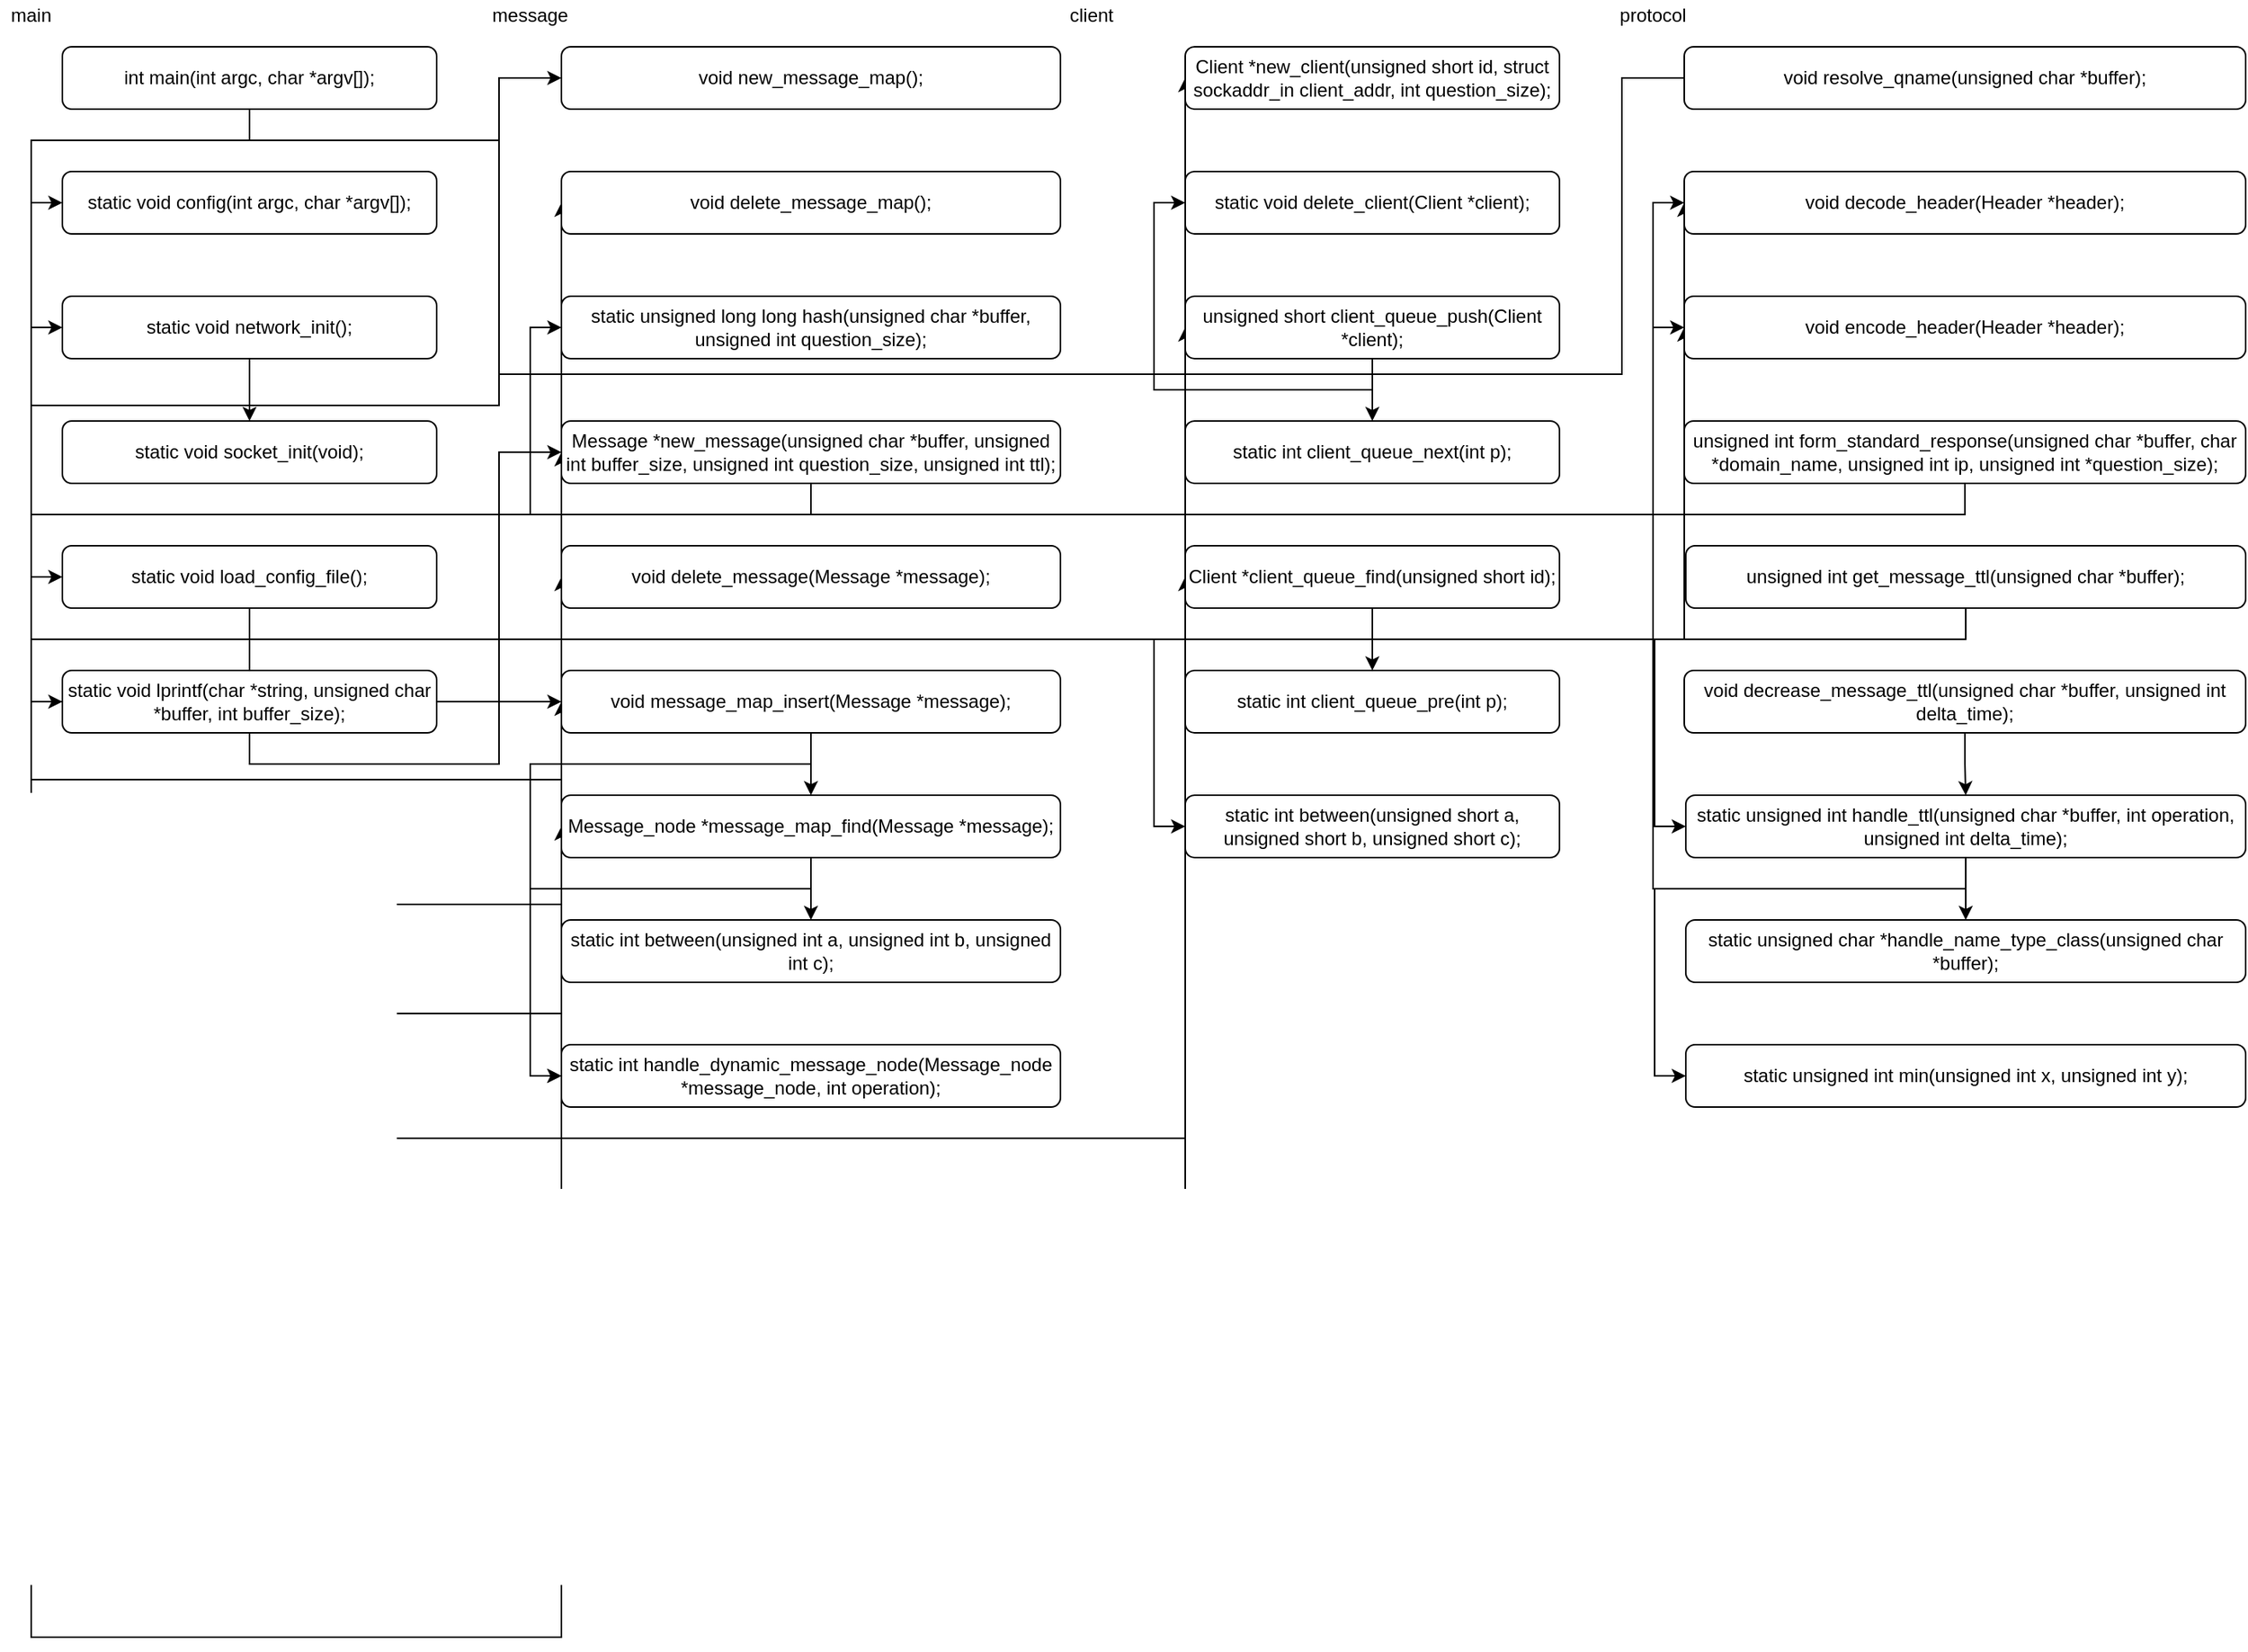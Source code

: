 <mxfile version="14.6.9" type="github">
  <diagram id="EaIBDqKpb6dCAILizn-0" name="Page-1">
    <mxGraphModel dx="1502" dy="603" grid="1" gridSize="10" guides="1" tooltips="1" connect="1" arrows="1" fold="1" page="1" pageScale="1" pageWidth="827" pageHeight="1169" math="0" shadow="0">
      <root>
        <mxCell id="0" />
        <mxCell id="1" parent="0" />
        <mxCell id="fD36WgobYQx98sRys7g2-1" value="static void socket_init(void);" style="rounded=1;whiteSpace=wrap;html=1;" vertex="1" parent="1">
          <mxGeometry x="80" y="320" width="240" height="40" as="geometry" />
        </mxCell>
        <mxCell id="fD36WgobYQx98sRys7g2-2" value="static void config(int argc, char *argv[]);" style="rounded=1;whiteSpace=wrap;html=1;" vertex="1" parent="1">
          <mxGeometry x="80" y="160" width="240" height="40" as="geometry" />
        </mxCell>
        <mxCell id="fD36WgobYQx98sRys7g2-65" style="edgeStyle=orthogonalEdgeStyle;rounded=0;orthogonalLoop=1;jettySize=auto;html=1;exitX=0.5;exitY=1;exitDx=0;exitDy=0;entryX=0.5;entryY=0;entryDx=0;entryDy=0;" edge="1" parent="1" source="fD36WgobYQx98sRys7g2-4" target="fD36WgobYQx98sRys7g2-1">
          <mxGeometry relative="1" as="geometry">
            <Array as="points">
              <mxPoint x="200" y="310" />
              <mxPoint x="200" y="310" />
            </Array>
          </mxGeometry>
        </mxCell>
        <mxCell id="fD36WgobYQx98sRys7g2-4" value="static void network_init();" style="rounded=1;whiteSpace=wrap;html=1;" vertex="1" parent="1">
          <mxGeometry x="80" y="240" width="240" height="40" as="geometry" />
        </mxCell>
        <mxCell id="fD36WgobYQx98sRys7g2-66" style="edgeStyle=orthogonalEdgeStyle;rounded=0;orthogonalLoop=1;jettySize=auto;html=1;exitX=0.5;exitY=1;exitDx=0;exitDy=0;entryX=0;entryY=0.5;entryDx=0;entryDy=0;startArrow=none;" edge="1" parent="1" source="fD36WgobYQx98sRys7g2-3" target="fD36WgobYQx98sRys7g2-41">
          <mxGeometry relative="1" as="geometry" />
        </mxCell>
        <mxCell id="fD36WgobYQx98sRys7g2-67" style="edgeStyle=orthogonalEdgeStyle;rounded=0;orthogonalLoop=1;jettySize=auto;html=1;exitX=0.5;exitY=1;exitDx=0;exitDy=0;entryX=0;entryY=0.5;entryDx=0;entryDy=0;" edge="1" parent="1" source="fD36WgobYQx98sRys7g2-5" target="fD36WgobYQx98sRys7g2-46">
          <mxGeometry relative="1" as="geometry" />
        </mxCell>
        <mxCell id="fD36WgobYQx98sRys7g2-5" value="static void load_config_file();" style="rounded=1;whiteSpace=wrap;html=1;" vertex="1" parent="1">
          <mxGeometry x="80" y="400" width="240" height="40" as="geometry" />
        </mxCell>
        <mxCell id="fD36WgobYQx98sRys7g2-19" style="edgeStyle=orthogonalEdgeStyle;rounded=0;orthogonalLoop=1;jettySize=auto;html=1;exitX=0.5;exitY=1;exitDx=0;exitDy=0;entryX=0;entryY=0.5;entryDx=0;entryDy=0;" edge="1" parent="1" source="fD36WgobYQx98sRys7g2-6" target="fD36WgobYQx98sRys7g2-2">
          <mxGeometry relative="1" as="geometry" />
        </mxCell>
        <mxCell id="fD36WgobYQx98sRys7g2-20" style="edgeStyle=orthogonalEdgeStyle;rounded=0;orthogonalLoop=1;jettySize=auto;html=1;exitX=0.5;exitY=1;exitDx=0;exitDy=0;entryX=0;entryY=0.5;entryDx=0;entryDy=0;" edge="1" parent="1" source="fD36WgobYQx98sRys7g2-6" target="fD36WgobYQx98sRys7g2-4">
          <mxGeometry relative="1" as="geometry">
            <Array as="points">
              <mxPoint x="200" y="140" />
              <mxPoint x="60" y="140" />
              <mxPoint x="60" y="260" />
            </Array>
          </mxGeometry>
        </mxCell>
        <mxCell id="fD36WgobYQx98sRys7g2-23" style="edgeStyle=orthogonalEdgeStyle;rounded=0;orthogonalLoop=1;jettySize=auto;html=1;exitX=0.5;exitY=1;exitDx=0;exitDy=0;entryX=0;entryY=0.5;entryDx=0;entryDy=0;" edge="1" parent="1" source="fD36WgobYQx98sRys7g2-6" target="fD36WgobYQx98sRys7g2-5">
          <mxGeometry relative="1" as="geometry">
            <Array as="points">
              <mxPoint x="200" y="140" />
              <mxPoint x="60" y="140" />
              <mxPoint x="60" y="420" />
            </Array>
          </mxGeometry>
        </mxCell>
        <mxCell id="fD36WgobYQx98sRys7g2-25" style="edgeStyle=orthogonalEdgeStyle;rounded=0;orthogonalLoop=1;jettySize=auto;html=1;exitX=0.5;exitY=1;exitDx=0;exitDy=0;entryX=0;entryY=0.5;entryDx=0;entryDy=0;" edge="1" parent="1" source="fD36WgobYQx98sRys7g2-6" target="fD36WgobYQx98sRys7g2-24">
          <mxGeometry relative="1" as="geometry">
            <Array as="points">
              <mxPoint x="200" y="140" />
              <mxPoint x="60" y="140" />
              <mxPoint x="60" y="380" />
            </Array>
          </mxGeometry>
        </mxCell>
        <mxCell id="fD36WgobYQx98sRys7g2-27" style="edgeStyle=orthogonalEdgeStyle;rounded=0;orthogonalLoop=1;jettySize=auto;html=1;exitX=0.5;exitY=1;exitDx=0;exitDy=0;entryX=0;entryY=0.5;entryDx=0;entryDy=0;" edge="1" parent="1" source="fD36WgobYQx98sRys7g2-6" target="fD36WgobYQx98sRys7g2-26">
          <mxGeometry relative="1" as="geometry">
            <Array as="points">
              <mxPoint x="200" y="140" />
              <mxPoint x="60" y="140" />
              <mxPoint x="60" y="460" />
            </Array>
          </mxGeometry>
        </mxCell>
        <mxCell id="fD36WgobYQx98sRys7g2-55" style="edgeStyle=orthogonalEdgeStyle;rounded=0;orthogonalLoop=1;jettySize=auto;html=1;exitX=0.5;exitY=1;exitDx=0;exitDy=0;entryX=0;entryY=0.5;entryDx=0;entryDy=0;" edge="1" parent="1" source="fD36WgobYQx98sRys7g2-6" target="fD36WgobYQx98sRys7g2-41">
          <mxGeometry relative="1" as="geometry">
            <Array as="points">
              <mxPoint x="200" y="140" />
              <mxPoint x="60" y="140" />
              <mxPoint x="60" y="550" />
              <mxPoint x="400" y="550" />
            </Array>
          </mxGeometry>
        </mxCell>
        <mxCell id="fD36WgobYQx98sRys7g2-56" style="edgeStyle=orthogonalEdgeStyle;rounded=0;orthogonalLoop=1;jettySize=auto;html=1;exitX=0.5;exitY=1;exitDx=0;exitDy=0;entryX=0;entryY=0.5;entryDx=0;entryDy=0;" edge="1" parent="1" source="fD36WgobYQx98sRys7g2-6" target="fD36WgobYQx98sRys7g2-45">
          <mxGeometry relative="1" as="geometry">
            <Array as="points">
              <mxPoint x="200" y="140" />
              <mxPoint x="60" y="140" />
              <mxPoint x="60" y="630" />
            </Array>
          </mxGeometry>
        </mxCell>
        <mxCell id="fD36WgobYQx98sRys7g2-57" style="edgeStyle=orthogonalEdgeStyle;rounded=0;orthogonalLoop=1;jettySize=auto;html=1;exitX=0.5;exitY=1;exitDx=0;exitDy=0;entryX=0;entryY=0.5;entryDx=0;entryDy=0;" edge="1" parent="1" source="fD36WgobYQx98sRys7g2-6" target="fD36WgobYQx98sRys7g2-28">
          <mxGeometry relative="1" as="geometry">
            <Array as="points">
              <mxPoint x="200" y="140" />
              <mxPoint x="60" y="140" />
              <mxPoint x="60" y="700" />
            </Array>
          </mxGeometry>
        </mxCell>
        <mxCell id="fD36WgobYQx98sRys7g2-58" style="edgeStyle=orthogonalEdgeStyle;rounded=0;orthogonalLoop=1;jettySize=auto;html=1;exitX=0.5;exitY=1;exitDx=0;exitDy=0;entryX=0;entryY=0.5;entryDx=0;entryDy=0;" edge="1" parent="1" source="fD36WgobYQx98sRys7g2-6" target="fD36WgobYQx98sRys7g2-21">
          <mxGeometry relative="1" as="geometry">
            <Array as="points">
              <mxPoint x="200" y="140" />
              <mxPoint x="60" y="140" />
              <mxPoint x="60" y="310" />
              <mxPoint x="360" y="310" />
              <mxPoint x="360" y="100" />
            </Array>
          </mxGeometry>
        </mxCell>
        <mxCell id="fD36WgobYQx98sRys7g2-59" style="edgeStyle=orthogonalEdgeStyle;rounded=0;orthogonalLoop=1;jettySize=auto;html=1;exitX=0.5;exitY=1;exitDx=0;exitDy=0;entryX=0;entryY=0.5;entryDx=0;entryDy=0;" edge="1" parent="1" source="fD36WgobYQx98sRys7g2-6" target="fD36WgobYQx98sRys7g2-47">
          <mxGeometry relative="1" as="geometry">
            <Array as="points">
              <mxPoint x="200" y="140" />
              <mxPoint x="60" y="140" />
              <mxPoint x="60" y="780" />
            </Array>
          </mxGeometry>
        </mxCell>
        <mxCell id="fD36WgobYQx98sRys7g2-60" style="edgeStyle=orthogonalEdgeStyle;rounded=0;orthogonalLoop=1;jettySize=auto;html=1;exitX=0.5;exitY=1;exitDx=0;exitDy=0;entryX=0;entryY=0.5;entryDx=0;entryDy=0;" edge="1" parent="1" source="fD36WgobYQx98sRys7g2-6" target="fD36WgobYQx98sRys7g2-51">
          <mxGeometry relative="1" as="geometry">
            <Array as="points">
              <mxPoint x="200" y="140" />
              <mxPoint x="60" y="140" />
              <mxPoint x="60" y="860" />
            </Array>
          </mxGeometry>
        </mxCell>
        <mxCell id="fD36WgobYQx98sRys7g2-61" style="edgeStyle=orthogonalEdgeStyle;rounded=0;orthogonalLoop=1;jettySize=auto;html=1;exitX=0.5;exitY=1;exitDx=0;exitDy=0;entryX=0;entryY=0.5;entryDx=0;entryDy=0;" edge="1" parent="1" source="fD36WgobYQx98sRys7g2-6" target="fD36WgobYQx98sRys7g2-53">
          <mxGeometry relative="1" as="geometry">
            <Array as="points">
              <mxPoint x="200" y="140" />
              <mxPoint x="60" y="140" />
              <mxPoint x="60" y="940" />
            </Array>
          </mxGeometry>
        </mxCell>
        <mxCell id="fD36WgobYQx98sRys7g2-62" style="edgeStyle=orthogonalEdgeStyle;rounded=0;orthogonalLoop=1;jettySize=auto;html=1;exitX=0.5;exitY=1;exitDx=0;exitDy=0;entryX=0;entryY=0.5;entryDx=0;entryDy=0;" edge="1" parent="1" source="fD36WgobYQx98sRys7g2-6" target="fD36WgobYQx98sRys7g2-46">
          <mxGeometry relative="1" as="geometry">
            <Array as="points">
              <mxPoint x="200" y="140" />
              <mxPoint x="60" y="140" />
              <mxPoint x="60" y="1020" />
              <mxPoint x="400" y="1020" />
            </Array>
          </mxGeometry>
        </mxCell>
        <mxCell id="fD36WgobYQx98sRys7g2-63" style="edgeStyle=orthogonalEdgeStyle;rounded=0;orthogonalLoop=1;jettySize=auto;html=1;exitX=0.5;exitY=1;exitDx=0;exitDy=0;entryX=0;entryY=0.5;entryDx=0;entryDy=0;" edge="1" parent="1" source="fD36WgobYQx98sRys7g2-6" target="fD36WgobYQx98sRys7g2-42">
          <mxGeometry relative="1" as="geometry">
            <Array as="points">
              <mxPoint x="200" y="140" />
              <mxPoint x="60" y="140" />
              <mxPoint x="60" y="1100" />
            </Array>
          </mxGeometry>
        </mxCell>
        <mxCell id="fD36WgobYQx98sRys7g2-64" style="edgeStyle=orthogonalEdgeStyle;rounded=0;orthogonalLoop=1;jettySize=auto;html=1;exitX=0.5;exitY=1;exitDx=0;exitDy=0;entryX=0;entryY=0.5;entryDx=0;entryDy=0;" edge="1" parent="1" source="fD36WgobYQx98sRys7g2-6" target="fD36WgobYQx98sRys7g2-3">
          <mxGeometry relative="1" as="geometry">
            <Array as="points">
              <mxPoint x="200" y="140" />
              <mxPoint x="60" y="140" />
              <mxPoint x="60" y="500" />
            </Array>
          </mxGeometry>
        </mxCell>
        <mxCell id="fD36WgobYQx98sRys7g2-6" value="int main(int argc, char *argv[]);" style="rounded=1;whiteSpace=wrap;html=1;" vertex="1" parent="1">
          <mxGeometry x="80" y="80" width="240" height="40" as="geometry" />
        </mxCell>
        <mxCell id="fD36WgobYQx98sRys7g2-21" value="void new_message_map();" style="rounded=1;whiteSpace=wrap;html=1;" vertex="1" parent="1">
          <mxGeometry x="400" y="80" width="320" height="40" as="geometry" />
        </mxCell>
        <mxCell id="fD36WgobYQx98sRys7g2-24" value="void decode_header(Header *header);" style="rounded=1;whiteSpace=wrap;html=1;" vertex="1" parent="1">
          <mxGeometry x="1120" y="160" width="360" height="40" as="geometry" />
        </mxCell>
        <mxCell id="fD36WgobYQx98sRys7g2-26" value="void encode_header(Header *header);" style="rounded=1;whiteSpace=wrap;html=1;" vertex="1" parent="1">
          <mxGeometry x="1120" y="240" width="360" height="40" as="geometry" />
        </mxCell>
        <mxCell id="fD36WgobYQx98sRys7g2-28" value="void delete_message(Message *message);" style="rounded=1;whiteSpace=wrap;html=1;" vertex="1" parent="1">
          <mxGeometry x="400" y="400" width="320" height="40" as="geometry" />
        </mxCell>
        <mxCell id="fD36WgobYQx98sRys7g2-29" value="main" style="text;html=1;strokeColor=none;fillColor=none;align=center;verticalAlign=middle;whiteSpace=wrap;rounded=0;" vertex="1" parent="1">
          <mxGeometry x="40" y="50" width="40" height="20" as="geometry" />
        </mxCell>
        <mxCell id="fD36WgobYQx98sRys7g2-30" value="protocol" style="text;html=1;strokeColor=none;fillColor=none;align=center;verticalAlign=middle;whiteSpace=wrap;rounded=0;" vertex="1" parent="1">
          <mxGeometry x="1080" y="50" width="40" height="20" as="geometry" />
        </mxCell>
        <mxCell id="fD36WgobYQx98sRys7g2-31" value="message" style="text;html=1;strokeColor=none;fillColor=none;align=center;verticalAlign=middle;whiteSpace=wrap;rounded=0;" vertex="1" parent="1">
          <mxGeometry x="360" y="50" width="40" height="20" as="geometry" />
        </mxCell>
        <mxCell id="fD36WgobYQx98sRys7g2-32" value="client" style="text;html=1;strokeColor=none;fillColor=none;align=center;verticalAlign=middle;whiteSpace=wrap;rounded=0;" vertex="1" parent="1">
          <mxGeometry x="720" y="50" width="40" height="20" as="geometry" />
        </mxCell>
        <mxCell id="fD36WgobYQx98sRys7g2-78" style="edgeStyle=orthogonalEdgeStyle;rounded=0;orthogonalLoop=1;jettySize=auto;html=1;exitX=0.5;exitY=1;exitDx=0;exitDy=0;entryX=0;entryY=0.5;entryDx=0;entryDy=0;" edge="1" parent="1" source="fD36WgobYQx98sRys7g2-34" target="fD36WgobYQx98sRys7g2-26">
          <mxGeometry relative="1" as="geometry" />
        </mxCell>
        <mxCell id="fD36WgobYQx98sRys7g2-34" value="unsigned int form_standard_response(unsigned char *buffer, char *domain_name, unsigned int ip, unsigned int *question_size);" style="rounded=1;whiteSpace=wrap;html=1;" vertex="1" parent="1">
          <mxGeometry x="1120" y="320" width="360" height="40" as="geometry" />
        </mxCell>
        <mxCell id="fD36WgobYQx98sRys7g2-35" value="static unsigned char *handle_name_type_class(unsigned char *buffer);" style="rounded=1;whiteSpace=wrap;html=1;" vertex="1" parent="1">
          <mxGeometry x="1121" y="640" width="359" height="40" as="geometry" />
        </mxCell>
        <mxCell id="fD36WgobYQx98sRys7g2-36" value="static unsigned int min(unsigned int x, unsigned int y);" style="rounded=1;whiteSpace=wrap;html=1;" vertex="1" parent="1">
          <mxGeometry x="1121" y="720" width="359" height="40" as="geometry" />
        </mxCell>
        <mxCell id="fD36WgobYQx98sRys7g2-81" style="edgeStyle=orthogonalEdgeStyle;rounded=0;orthogonalLoop=1;jettySize=auto;html=1;exitX=0.5;exitY=1;exitDx=0;exitDy=0;entryX=0;entryY=0.5;entryDx=0;entryDy=0;" edge="1" parent="1" source="fD36WgobYQx98sRys7g2-37" target="fD36WgobYQx98sRys7g2-24">
          <mxGeometry relative="1" as="geometry" />
        </mxCell>
        <mxCell id="fD36WgobYQx98sRys7g2-83" value="" style="edgeStyle=orthogonalEdgeStyle;rounded=0;orthogonalLoop=1;jettySize=auto;html=1;" edge="1" parent="1" source="fD36WgobYQx98sRys7g2-37" target="fD36WgobYQx98sRys7g2-35">
          <mxGeometry relative="1" as="geometry" />
        </mxCell>
        <mxCell id="fD36WgobYQx98sRys7g2-84" style="edgeStyle=orthogonalEdgeStyle;rounded=0;orthogonalLoop=1;jettySize=auto;html=1;exitX=0.5;exitY=1;exitDx=0;exitDy=0;entryX=0;entryY=0.5;entryDx=0;entryDy=0;" edge="1" parent="1" source="fD36WgobYQx98sRys7g2-37" target="fD36WgobYQx98sRys7g2-36">
          <mxGeometry relative="1" as="geometry">
            <Array as="points">
              <mxPoint x="1301" y="620" />
              <mxPoint x="1101" y="620" />
              <mxPoint x="1101" y="740" />
            </Array>
          </mxGeometry>
        </mxCell>
        <mxCell id="fD36WgobYQx98sRys7g2-37" value="static unsigned int handle_ttl(unsigned char *buffer, int operation, unsigned int delta_time);" style="rounded=1;whiteSpace=wrap;html=1;" vertex="1" parent="1">
          <mxGeometry x="1121" y="560" width="359" height="40" as="geometry" />
        </mxCell>
        <mxCell id="fD36WgobYQx98sRys7g2-80" style="edgeStyle=orthogonalEdgeStyle;rounded=0;orthogonalLoop=1;jettySize=auto;html=1;exitX=0.5;exitY=1;exitDx=0;exitDy=0;entryX=0;entryY=0.5;entryDx=0;entryDy=0;" edge="1" parent="1" source="fD36WgobYQx98sRys7g2-38" target="fD36WgobYQx98sRys7g2-37">
          <mxGeometry relative="1" as="geometry">
            <Array as="points">
              <mxPoint x="1301" y="460" />
              <mxPoint x="1101" y="460" />
              <mxPoint x="1101" y="580" />
            </Array>
          </mxGeometry>
        </mxCell>
        <mxCell id="fD36WgobYQx98sRys7g2-38" value="unsigned int get_message_ttl(unsigned char *buffer);" style="rounded=1;whiteSpace=wrap;html=1;" vertex="1" parent="1">
          <mxGeometry x="1121" y="400" width="359" height="40" as="geometry" />
        </mxCell>
        <mxCell id="fD36WgobYQx98sRys7g2-79" value="" style="edgeStyle=orthogonalEdgeStyle;rounded=0;orthogonalLoop=1;jettySize=auto;html=1;entryX=0.5;entryY=0;entryDx=0;entryDy=0;" edge="1" parent="1" source="fD36WgobYQx98sRys7g2-39" target="fD36WgobYQx98sRys7g2-37">
          <mxGeometry relative="1" as="geometry" />
        </mxCell>
        <mxCell id="fD36WgobYQx98sRys7g2-39" value="void decrease_message_ttl(unsigned char *buffer, unsigned int delta_time);" style="rounded=1;whiteSpace=wrap;html=1;" vertex="1" parent="1">
          <mxGeometry x="1120" y="480" width="360" height="40" as="geometry" />
        </mxCell>
        <mxCell id="fD36WgobYQx98sRys7g2-40" value="static unsigned long long hash(unsigned char *buffer, unsigned int question_size);" style="rounded=1;whiteSpace=wrap;html=1;" vertex="1" parent="1">
          <mxGeometry x="400" y="240" width="320" height="40" as="geometry" />
        </mxCell>
        <mxCell id="fD36WgobYQx98sRys7g2-68" style="edgeStyle=orthogonalEdgeStyle;rounded=0;orthogonalLoop=1;jettySize=auto;html=1;exitX=0.5;exitY=1;exitDx=0;exitDy=0;entryX=0;entryY=0.5;entryDx=0;entryDy=0;" edge="1" parent="1" source="fD36WgobYQx98sRys7g2-41" target="fD36WgobYQx98sRys7g2-40">
          <mxGeometry relative="1" as="geometry" />
        </mxCell>
        <mxCell id="fD36WgobYQx98sRys7g2-41" value="Message *new_message(unsigned char *buffer, unsigned int buffer_size, unsigned int question_size, unsigned int ttl);" style="rounded=1;whiteSpace=wrap;html=1;" vertex="1" parent="1">
          <mxGeometry x="400" y="320" width="320" height="40" as="geometry" />
        </mxCell>
        <mxCell id="fD36WgobYQx98sRys7g2-42" value="void delete_message_map();" style="rounded=1;whiteSpace=wrap;html=1;" vertex="1" parent="1">
          <mxGeometry x="400" y="160" width="320" height="40" as="geometry" />
        </mxCell>
        <mxCell id="fD36WgobYQx98sRys7g2-43" value="static int between(unsigned int a, unsigned int b, unsigned int c);" style="rounded=1;whiteSpace=wrap;html=1;" vertex="1" parent="1">
          <mxGeometry x="400" y="640" width="320" height="40" as="geometry" />
        </mxCell>
        <mxCell id="fD36WgobYQx98sRys7g2-44" value="static int handle_dynamic_message_node(Message_node *message_node, int operation);" style="rounded=1;whiteSpace=wrap;html=1;" vertex="1" parent="1">
          <mxGeometry x="400" y="720" width="320" height="40" as="geometry" />
        </mxCell>
        <mxCell id="fD36WgobYQx98sRys7g2-72" value="" style="edgeStyle=orthogonalEdgeStyle;rounded=0;orthogonalLoop=1;jettySize=auto;html=1;exitX=0.5;exitY=1;exitDx=0;exitDy=0;entryX=0;entryY=0.5;entryDx=0;entryDy=0;" edge="1" parent="1" source="fD36WgobYQx98sRys7g2-45" target="fD36WgobYQx98sRys7g2-44">
          <mxGeometry relative="1" as="geometry">
            <Array as="points">
              <mxPoint x="560" y="620" />
              <mxPoint x="380" y="620" />
              <mxPoint x="380" y="740" />
            </Array>
          </mxGeometry>
        </mxCell>
        <mxCell id="fD36WgobYQx98sRys7g2-73" value="" style="edgeStyle=orthogonalEdgeStyle;rounded=0;orthogonalLoop=1;jettySize=auto;html=1;" edge="1" parent="1" source="fD36WgobYQx98sRys7g2-45" target="fD36WgobYQx98sRys7g2-43">
          <mxGeometry relative="1" as="geometry" />
        </mxCell>
        <mxCell id="fD36WgobYQx98sRys7g2-45" value="Message_node *message_map_find(Message *message);" style="rounded=1;whiteSpace=wrap;html=1;" vertex="1" parent="1">
          <mxGeometry x="400" y="560" width="320" height="40" as="geometry" />
        </mxCell>
        <mxCell id="fD36WgobYQx98sRys7g2-70" value="" style="edgeStyle=orthogonalEdgeStyle;rounded=0;orthogonalLoop=1;jettySize=auto;html=1;" edge="1" parent="1" source="fD36WgobYQx98sRys7g2-46" target="fD36WgobYQx98sRys7g2-45">
          <mxGeometry relative="1" as="geometry" />
        </mxCell>
        <mxCell id="fD36WgobYQx98sRys7g2-71" style="edgeStyle=orthogonalEdgeStyle;rounded=0;orthogonalLoop=1;jettySize=auto;html=1;exitX=0.5;exitY=1;exitDx=0;exitDy=0;entryX=0;entryY=0.5;entryDx=0;entryDy=0;" edge="1" parent="1" source="fD36WgobYQx98sRys7g2-46" target="fD36WgobYQx98sRys7g2-44">
          <mxGeometry relative="1" as="geometry">
            <Array as="points">
              <mxPoint x="560" y="540" />
              <mxPoint x="380" y="540" />
              <mxPoint x="380" y="740" />
            </Array>
          </mxGeometry>
        </mxCell>
        <mxCell id="fD36WgobYQx98sRys7g2-46" value="void message_map_insert(Message *message);" style="rounded=1;whiteSpace=wrap;html=1;" vertex="1" parent="1">
          <mxGeometry x="400" y="480" width="320" height="40" as="geometry" />
        </mxCell>
        <mxCell id="fD36WgobYQx98sRys7g2-47" value="Client *new_client(unsigned short id, struct sockaddr_in client_addr, int question_size);" style="rounded=1;whiteSpace=wrap;html=1;" vertex="1" parent="1">
          <mxGeometry x="800" y="80" width="240" height="40" as="geometry" />
        </mxCell>
        <mxCell id="fD36WgobYQx98sRys7g2-48" value="static void delete_client(Client *client);" style="rounded=1;whiteSpace=wrap;html=1;" vertex="1" parent="1">
          <mxGeometry x="800" y="160" width="240" height="40" as="geometry" />
        </mxCell>
        <mxCell id="fD36WgobYQx98sRys7g2-49" value="static int client_queue_pre(int p);" style="rounded=1;whiteSpace=wrap;html=1;" vertex="1" parent="1">
          <mxGeometry x="800" y="480" width="240" height="40" as="geometry" />
        </mxCell>
        <mxCell id="fD36WgobYQx98sRys7g2-50" value="static int client_queue_next(int p);" style="rounded=1;whiteSpace=wrap;html=1;" vertex="1" parent="1">
          <mxGeometry x="800" y="320" width="240" height="40" as="geometry" />
        </mxCell>
        <mxCell id="fD36WgobYQx98sRys7g2-74" value="" style="edgeStyle=orthogonalEdgeStyle;rounded=0;orthogonalLoop=1;jettySize=auto;html=1;" edge="1" parent="1" source="fD36WgobYQx98sRys7g2-51" target="fD36WgobYQx98sRys7g2-50">
          <mxGeometry relative="1" as="geometry" />
        </mxCell>
        <mxCell id="fD36WgobYQx98sRys7g2-75" style="edgeStyle=orthogonalEdgeStyle;rounded=0;orthogonalLoop=1;jettySize=auto;html=1;exitX=0.5;exitY=1;exitDx=0;exitDy=0;entryX=0;entryY=0.5;entryDx=0;entryDy=0;" edge="1" parent="1" source="fD36WgobYQx98sRys7g2-51" target="fD36WgobYQx98sRys7g2-48">
          <mxGeometry relative="1" as="geometry" />
        </mxCell>
        <mxCell id="fD36WgobYQx98sRys7g2-51" value="unsigned short client_queue_push(Client *client);" style="rounded=1;whiteSpace=wrap;html=1;" vertex="1" parent="1">
          <mxGeometry x="800" y="240" width="240" height="40" as="geometry" />
        </mxCell>
        <mxCell id="fD36WgobYQx98sRys7g2-52" value="static int between(unsigned short a, unsigned short b, unsigned short c);" style="rounded=1;whiteSpace=wrap;html=1;" vertex="1" parent="1">
          <mxGeometry x="800" y="560" width="240" height="40" as="geometry" />
        </mxCell>
        <mxCell id="fD36WgobYQx98sRys7g2-76" value="" style="edgeStyle=orthogonalEdgeStyle;rounded=0;orthogonalLoop=1;jettySize=auto;html=1;" edge="1" parent="1" source="fD36WgobYQx98sRys7g2-53" target="fD36WgobYQx98sRys7g2-49">
          <mxGeometry relative="1" as="geometry" />
        </mxCell>
        <mxCell id="fD36WgobYQx98sRys7g2-77" style="edgeStyle=orthogonalEdgeStyle;rounded=0;orthogonalLoop=1;jettySize=auto;html=1;exitX=0.5;exitY=1;exitDx=0;exitDy=0;entryX=0;entryY=0.5;entryDx=0;entryDy=0;" edge="1" parent="1" source="fD36WgobYQx98sRys7g2-53" target="fD36WgobYQx98sRys7g2-52">
          <mxGeometry relative="1" as="geometry">
            <Array as="points">
              <mxPoint x="920" y="460" />
              <mxPoint x="780" y="460" />
              <mxPoint x="780" y="580" />
            </Array>
          </mxGeometry>
        </mxCell>
        <mxCell id="fD36WgobYQx98sRys7g2-53" value="Client *client_queue_find(unsigned short id);" style="rounded=1;whiteSpace=wrap;html=1;" vertex="1" parent="1">
          <mxGeometry x="800" y="400" width="240" height="40" as="geometry" />
        </mxCell>
        <mxCell id="fD36WgobYQx98sRys7g2-33" value="void resolve_qname(unsigned char *buffer);" style="rounded=1;whiteSpace=wrap;html=1;" vertex="1" parent="1">
          <mxGeometry x="1120" y="80" width="360" height="40" as="geometry" />
        </mxCell>
        <mxCell id="fD36WgobYQx98sRys7g2-54" value="" style="edgeStyle=orthogonalEdgeStyle;rounded=0;orthogonalLoop=1;jettySize=auto;html=1;exitX=0.5;exitY=1;exitDx=0;exitDy=0;entryX=0;entryY=0.5;entryDx=0;entryDy=0;endArrow=none;" edge="1" parent="1" source="fD36WgobYQx98sRys7g2-6" target="fD36WgobYQx98sRys7g2-33">
          <mxGeometry relative="1" as="geometry">
            <mxPoint x="720" y="460" as="targetPoint" />
            <mxPoint x="200" y="120" as="sourcePoint" />
            <Array as="points">
              <mxPoint x="200" y="140" />
              <mxPoint x="360" y="140" />
              <mxPoint x="360" y="290" />
              <mxPoint x="1080" y="290" />
            </Array>
          </mxGeometry>
        </mxCell>
        <mxCell id="fD36WgobYQx98sRys7g2-3" value="static void lprintf(char *string, unsigned char *buffer, int buffer_size);" style="rounded=1;whiteSpace=wrap;html=1;" vertex="1" parent="1">
          <mxGeometry x="80" y="480" width="240" height="40" as="geometry" />
        </mxCell>
        <mxCell id="fD36WgobYQx98sRys7g2-69" value="" style="edgeStyle=orthogonalEdgeStyle;rounded=0;orthogonalLoop=1;jettySize=auto;html=1;exitX=0.5;exitY=1;exitDx=0;exitDy=0;entryX=0;entryY=0.5;entryDx=0;entryDy=0;endArrow=none;" edge="1" parent="1" source="fD36WgobYQx98sRys7g2-5" target="fD36WgobYQx98sRys7g2-3">
          <mxGeometry relative="1" as="geometry">
            <mxPoint x="200" y="440" as="sourcePoint" />
            <mxPoint x="400" y="490" as="targetPoint" />
          </mxGeometry>
        </mxCell>
      </root>
    </mxGraphModel>
  </diagram>
</mxfile>
